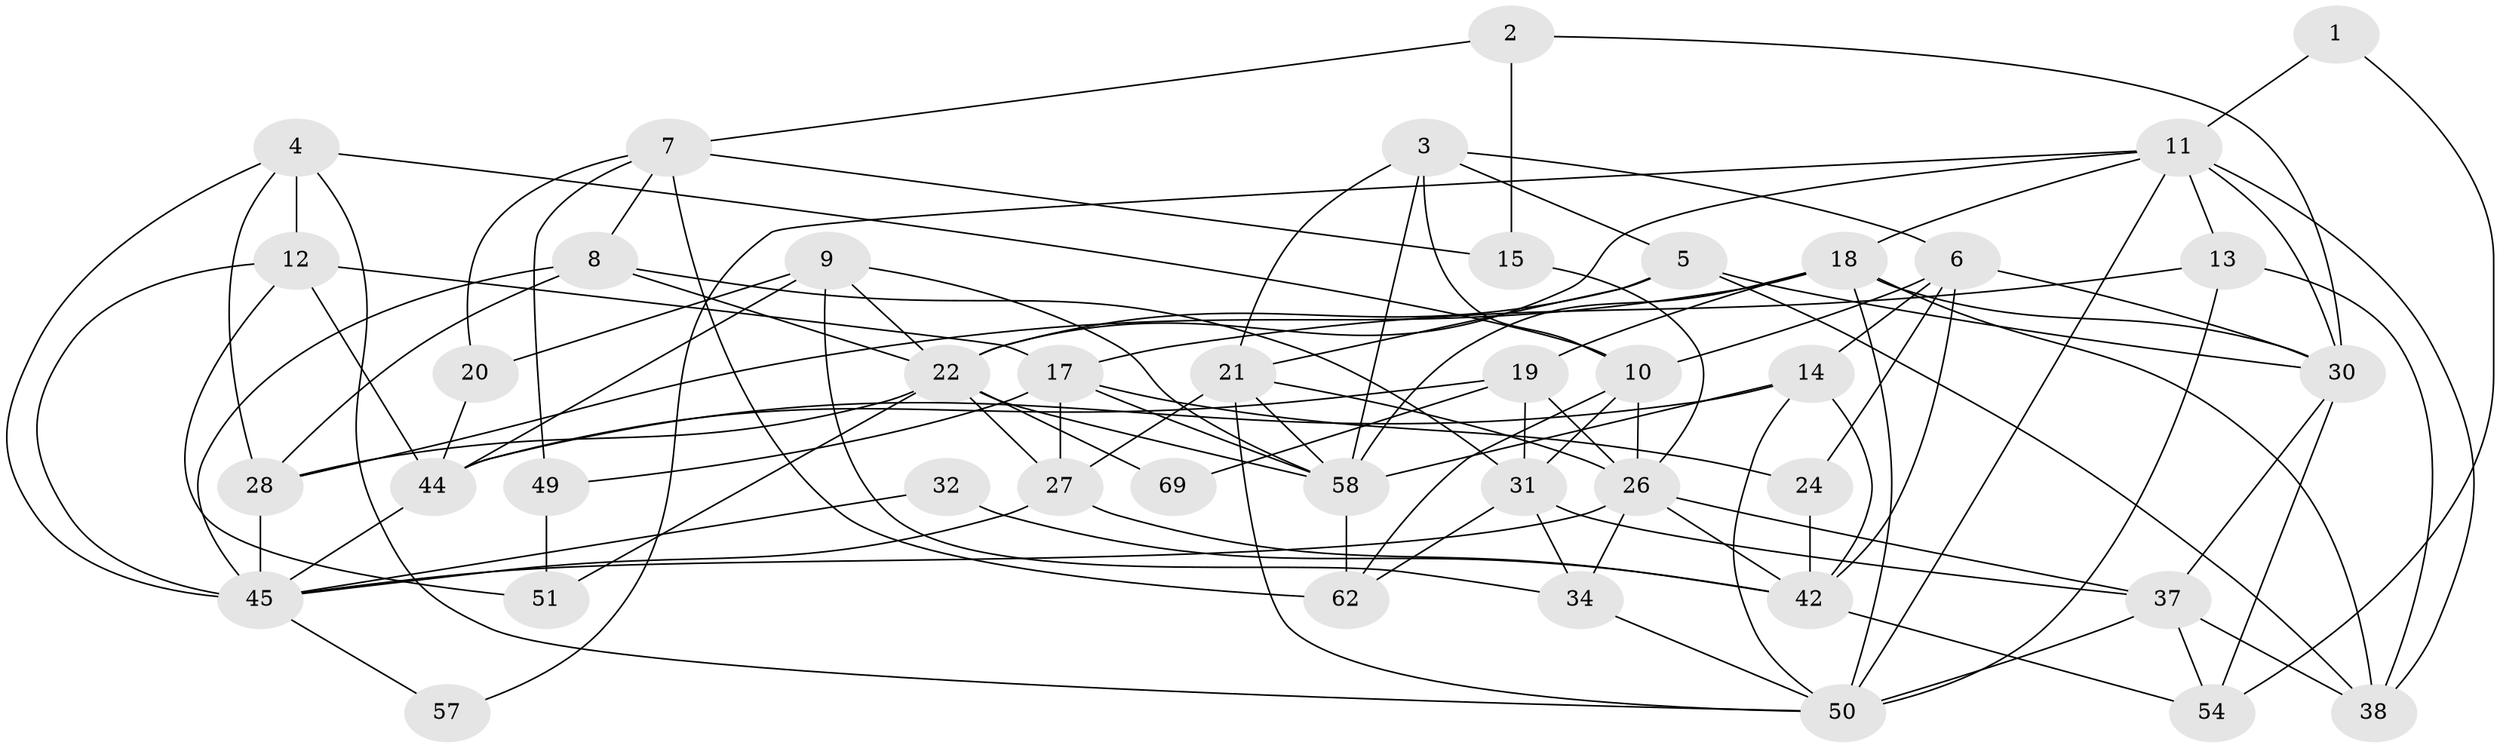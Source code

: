 // Generated by graph-tools (version 1.1) at 2025/52/02/27/25 19:52:09]
// undirected, 42 vertices, 108 edges
graph export_dot {
graph [start="1"]
  node [color=gray90,style=filled];
  1;
  2;
  3 [super="+33"];
  4 [super="+59"];
  5 [super="+40"];
  6 [super="+35"];
  7 [super="+16"];
  8 [super="+36"];
  9 [super="+68"];
  10 [super="+23"];
  11 [super="+43"];
  12 [super="+64"];
  13;
  14;
  15;
  17 [super="+46"];
  18 [super="+70"];
  19 [super="+39"];
  20;
  21 [super="+47"];
  22 [super="+25"];
  24 [super="+63"];
  26 [super="+48"];
  27 [super="+55"];
  28 [super="+29"];
  30 [super="+53"];
  31;
  32;
  34 [super="+52"];
  37 [super="+60"];
  38 [super="+41"];
  42 [super="+56"];
  44 [super="+61"];
  45 [super="+67"];
  49;
  50 [super="+65"];
  51;
  54;
  57;
  58 [super="+66"];
  62;
  69;
  1 -- 54;
  1 -- 11;
  2 -- 30;
  2 -- 15;
  2 -- 7;
  3 -- 21;
  3 -- 5;
  3 -- 6;
  3 -- 58;
  3 -- 10;
  4 -- 10;
  4 -- 50;
  4 -- 12;
  4 -- 45;
  4 -- 28;
  5 -- 38;
  5 -- 21;
  5 -- 22;
  5 -- 30;
  6 -- 14;
  6 -- 42;
  6 -- 24;
  6 -- 10;
  6 -- 30;
  7 -- 15;
  7 -- 20;
  7 -- 49;
  7 -- 62;
  7 -- 8;
  8 -- 22;
  8 -- 31;
  8 -- 28;
  8 -- 45;
  9 -- 20;
  9 -- 34;
  9 -- 58;
  9 -- 44;
  9 -- 22;
  10 -- 62;
  10 -- 31;
  10 -- 26;
  11 -- 18;
  11 -- 13;
  11 -- 50;
  11 -- 57;
  11 -- 30;
  11 -- 38;
  11 -- 22;
  12 -- 51;
  12 -- 17 [weight=2];
  12 -- 45;
  12 -- 44;
  13 -- 50;
  13 -- 38;
  13 -- 17;
  14 -- 58;
  14 -- 42;
  14 -- 44;
  14 -- 50;
  15 -- 26;
  17 -- 49;
  17 -- 24;
  17 -- 58;
  17 -- 27;
  18 -- 58;
  18 -- 28;
  18 -- 19;
  18 -- 30;
  18 -- 38;
  18 -- 50;
  19 -- 44;
  19 -- 69;
  19 -- 26;
  19 -- 31;
  20 -- 44;
  21 -- 58;
  21 -- 50;
  21 -- 26 [weight=2];
  21 -- 27;
  22 -- 27;
  22 -- 51;
  22 -- 69;
  22 -- 28;
  22 -- 58;
  24 -- 42;
  26 -- 42;
  26 -- 34;
  26 -- 37;
  26 -- 45;
  27 -- 42;
  27 -- 45;
  28 -- 45;
  30 -- 54;
  30 -- 37;
  31 -- 34;
  31 -- 62;
  31 -- 37;
  32 -- 42;
  32 -- 45;
  34 -- 50;
  37 -- 38;
  37 -- 54;
  37 -- 50;
  42 -- 54;
  44 -- 45;
  45 -- 57;
  49 -- 51;
  58 -- 62 [weight=2];
}
